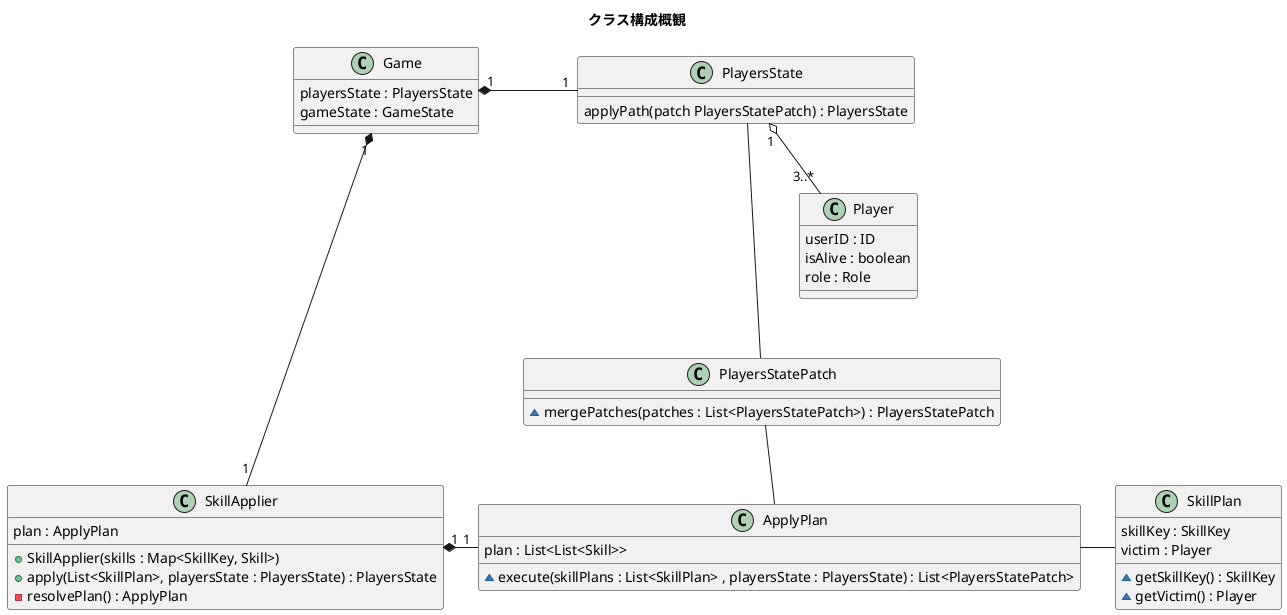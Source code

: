 @startuml
title クラス構成概観

class "Game" as Game {
    playersState : PlayersState
    gameState : GameState
}
class "Player" as Player {
    userID : ID
    isAlive : boolean
    role : Role
}
class "SkillApplier" as SkillApplier {
    plan : ApplyPlan
    + SkillApplier(skills : Map<SkillKey, Skill>)
    +apply(List<SkillPlan>, playersState : PlayersState) : PlayersState
    -resolvePlan() : ApplyPlan
}
class "ApplyPlan" as ApplyPlan {
    plan : List<List<Skill>>
    ~execute(skillPlans : List<SkillPlan> , playersState : PlayersState) : List<PlayersStatePatch>
}
class "PlayersState" as PlayersState {
    applyPath(patch PlayersStatePatch) : PlayersState
}
class "PlayersStatePatch" as PlayersStatePatch {
    ~mergePatches(patches : List<PlayersStatePatch>) : PlayersStatePatch
}
class "SkillPlan" as SkillPlan {
    skillKey : SkillKey
    victim : Player
    ~getSkillKey() : SkillKey
    ~getVictim() : Player
}

Game "1" *- "1" PlayersState
Game "1" *---- "1" SkillApplier
PlayersState  - PlayersStatePatch
PlayersState "1" o-down- "3..*" Player
SkillApplier "1" *-  "1" ApplyPlan
ApplyPlan - SkillPlan
ApplyPlan -up- PlayersStatePatch

@enduml